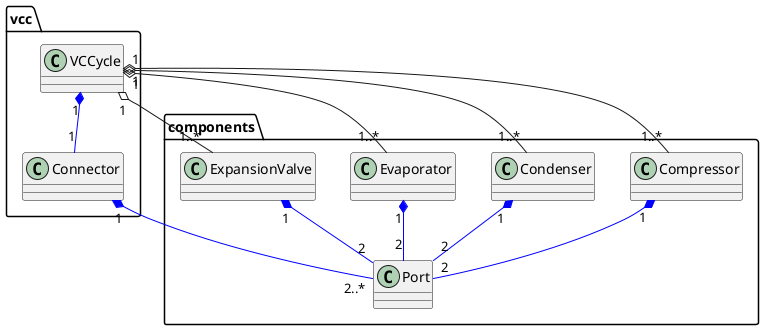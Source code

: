 @startuml
vcc.VCCycle "1" *-[#blue]- "1" vcc.Connector
vcc.VCCycle "1" o-- "1..*" components.Compressor
vcc.VCCycle "1" o-- "1..*" components.Condenser
vcc.VCCycle "1" o-- "1..*" components.Evaporator
vcc.VCCycle "1" o-- "1..*" components.ExpansionValve

vcc.Connector "1" *-[#blue]- "2..*" components.Port
components.Compressor "1" *-[#blue]- "2"  components.Port
components.Condenser "1" *-[#blue]- "2" components.Port
components.Evaporator "1" *-[#blue]- "2" components.Port
components.ExpansionValve "1" *-[#blue]- "2" components.Port
@enduml

